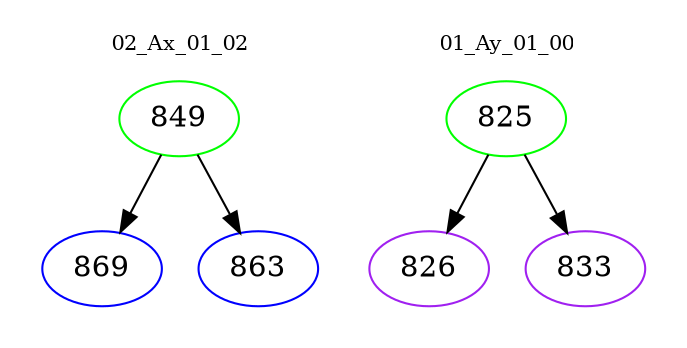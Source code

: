 digraph{
subgraph cluster_0 {
color = white
label = "02_Ax_01_02";
fontsize=10;
T0_849 [label="849", color="green"]
T0_849 -> T0_869 [color="black"]
T0_869 [label="869", color="blue"]
T0_849 -> T0_863 [color="black"]
T0_863 [label="863", color="blue"]
}
subgraph cluster_1 {
color = white
label = "01_Ay_01_00";
fontsize=10;
T1_825 [label="825", color="green"]
T1_825 -> T1_826 [color="black"]
T1_826 [label="826", color="purple"]
T1_825 -> T1_833 [color="black"]
T1_833 [label="833", color="purple"]
}
}

